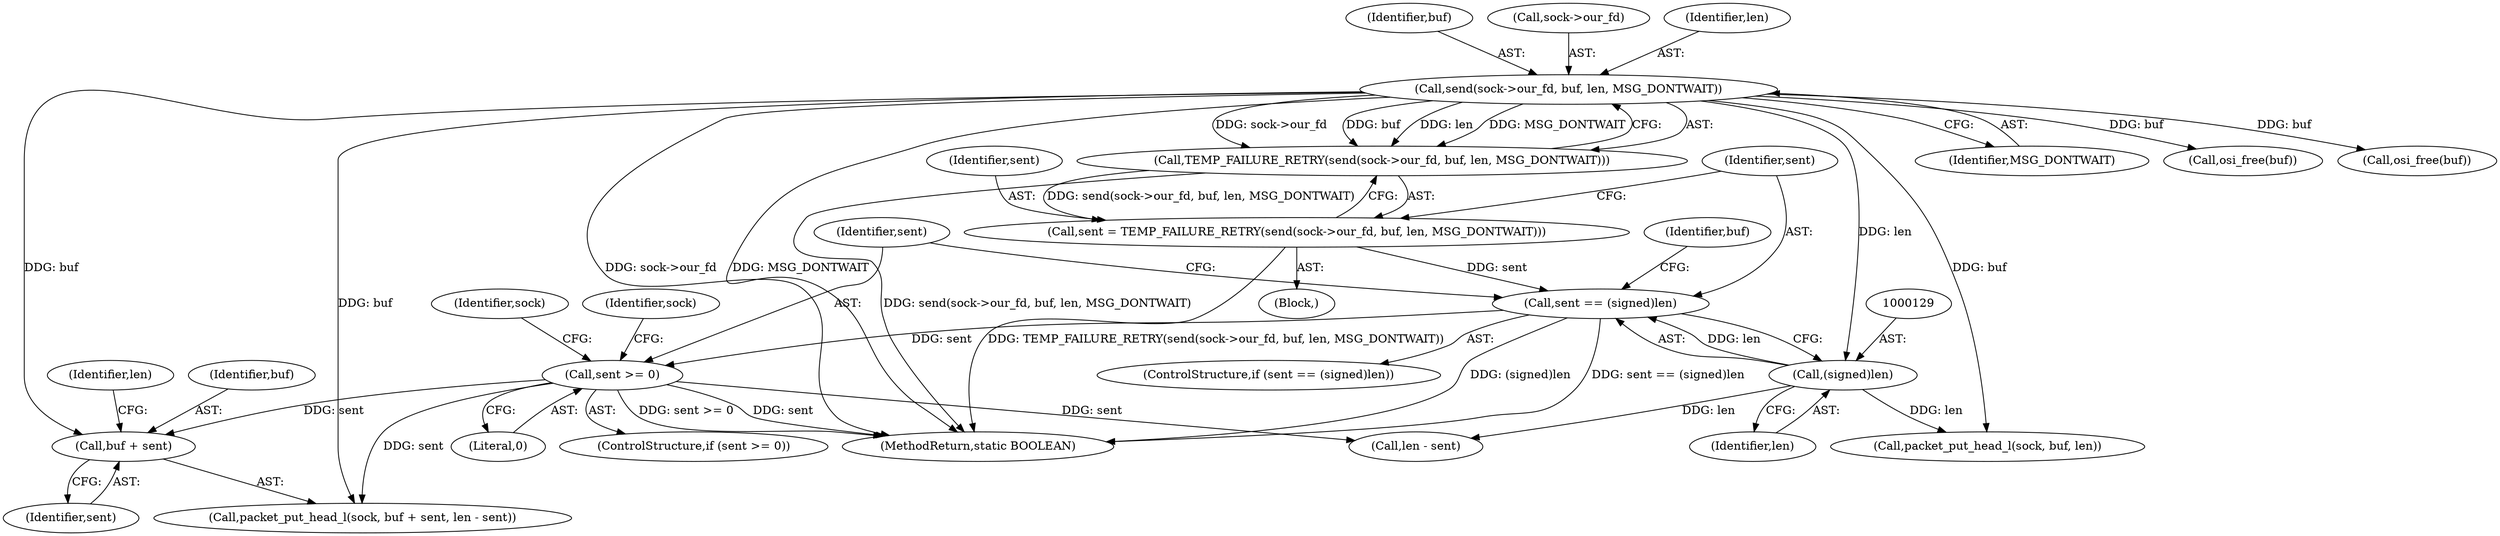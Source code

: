 digraph "0_Android_472271b153c5dc53c28beac55480a8d8434b2d5c_31@pointer" {
"1000141" [label="(Call,buf + sent)"];
"1000118" [label="(Call,send(sock->our_fd, buf, len, MSG_DONTWAIT))"];
"1000135" [label="(Call,sent >= 0)"];
"1000126" [label="(Call,sent == (signed)len)"];
"1000115" [label="(Call,sent = TEMP_FAILURE_RETRY(send(sock->our_fd, buf, len, MSG_DONTWAIT)))"];
"1000117" [label="(Call,TEMP_FAILURE_RETRY(send(sock->our_fd, buf, len, MSG_DONTWAIT)))"];
"1000128" [label="(Call,(signed)len)"];
"1000126" [label="(Call,sent == (signed)len)"];
"1000157" [label="(Identifier,sock)"];
"1000124" [label="(Identifier,MSG_DONTWAIT)"];
"1000147" [label="(Call,osi_free(buf))"];
"1000113" [label="(Block,)"];
"1000145" [label="(Identifier,len)"];
"1000132" [label="(Identifier,buf)"];
"1000130" [label="(Identifier,len)"];
"1000115" [label="(Call,sent = TEMP_FAILURE_RETRY(send(sock->our_fd, buf, len, MSG_DONTWAIT)))"];
"1000140" [label="(Identifier,sock)"];
"1000122" [label="(Identifier,buf)"];
"1000116" [label="(Identifier,sent)"];
"1000131" [label="(Call,osi_free(buf))"];
"1000176" [label="(MethodReturn,static BOOLEAN)"];
"1000137" [label="(Literal,0)"];
"1000118" [label="(Call,send(sock->our_fd, buf, len, MSG_DONTWAIT))"];
"1000135" [label="(Call,sent >= 0)"];
"1000156" [label="(Call,packet_put_head_l(sock, buf, len))"];
"1000136" [label="(Identifier,sent)"];
"1000119" [label="(Call,sock->our_fd)"];
"1000144" [label="(Call,len - sent)"];
"1000142" [label="(Identifier,buf)"];
"1000139" [label="(Call,packet_put_head_l(sock, buf + sent, len - sent))"];
"1000117" [label="(Call,TEMP_FAILURE_RETRY(send(sock->our_fd, buf, len, MSG_DONTWAIT)))"];
"1000127" [label="(Identifier,sent)"];
"1000123" [label="(Identifier,len)"];
"1000141" [label="(Call,buf + sent)"];
"1000143" [label="(Identifier,sent)"];
"1000125" [label="(ControlStructure,if (sent == (signed)len))"];
"1000128" [label="(Call,(signed)len)"];
"1000134" [label="(ControlStructure,if (sent >= 0))"];
"1000141" -> "1000139"  [label="AST: "];
"1000141" -> "1000143"  [label="CFG: "];
"1000142" -> "1000141"  [label="AST: "];
"1000143" -> "1000141"  [label="AST: "];
"1000145" -> "1000141"  [label="CFG: "];
"1000118" -> "1000141"  [label="DDG: buf"];
"1000135" -> "1000141"  [label="DDG: sent"];
"1000118" -> "1000117"  [label="AST: "];
"1000118" -> "1000124"  [label="CFG: "];
"1000119" -> "1000118"  [label="AST: "];
"1000122" -> "1000118"  [label="AST: "];
"1000123" -> "1000118"  [label="AST: "];
"1000124" -> "1000118"  [label="AST: "];
"1000117" -> "1000118"  [label="CFG: "];
"1000118" -> "1000176"  [label="DDG: sock->our_fd"];
"1000118" -> "1000176"  [label="DDG: MSG_DONTWAIT"];
"1000118" -> "1000117"  [label="DDG: sock->our_fd"];
"1000118" -> "1000117"  [label="DDG: buf"];
"1000118" -> "1000117"  [label="DDG: len"];
"1000118" -> "1000117"  [label="DDG: MSG_DONTWAIT"];
"1000118" -> "1000128"  [label="DDG: len"];
"1000118" -> "1000131"  [label="DDG: buf"];
"1000118" -> "1000139"  [label="DDG: buf"];
"1000118" -> "1000147"  [label="DDG: buf"];
"1000118" -> "1000156"  [label="DDG: buf"];
"1000135" -> "1000134"  [label="AST: "];
"1000135" -> "1000137"  [label="CFG: "];
"1000136" -> "1000135"  [label="AST: "];
"1000137" -> "1000135"  [label="AST: "];
"1000140" -> "1000135"  [label="CFG: "];
"1000157" -> "1000135"  [label="CFG: "];
"1000135" -> "1000176"  [label="DDG: sent >= 0"];
"1000135" -> "1000176"  [label="DDG: sent"];
"1000126" -> "1000135"  [label="DDG: sent"];
"1000135" -> "1000139"  [label="DDG: sent"];
"1000135" -> "1000144"  [label="DDG: sent"];
"1000126" -> "1000125"  [label="AST: "];
"1000126" -> "1000128"  [label="CFG: "];
"1000127" -> "1000126"  [label="AST: "];
"1000128" -> "1000126"  [label="AST: "];
"1000132" -> "1000126"  [label="CFG: "];
"1000136" -> "1000126"  [label="CFG: "];
"1000126" -> "1000176"  [label="DDG: sent == (signed)len"];
"1000126" -> "1000176"  [label="DDG: (signed)len"];
"1000115" -> "1000126"  [label="DDG: sent"];
"1000128" -> "1000126"  [label="DDG: len"];
"1000115" -> "1000113"  [label="AST: "];
"1000115" -> "1000117"  [label="CFG: "];
"1000116" -> "1000115"  [label="AST: "];
"1000117" -> "1000115"  [label="AST: "];
"1000127" -> "1000115"  [label="CFG: "];
"1000115" -> "1000176"  [label="DDG: TEMP_FAILURE_RETRY(send(sock->our_fd, buf, len, MSG_DONTWAIT))"];
"1000117" -> "1000115"  [label="DDG: send(sock->our_fd, buf, len, MSG_DONTWAIT)"];
"1000117" -> "1000176"  [label="DDG: send(sock->our_fd, buf, len, MSG_DONTWAIT)"];
"1000128" -> "1000130"  [label="CFG: "];
"1000129" -> "1000128"  [label="AST: "];
"1000130" -> "1000128"  [label="AST: "];
"1000128" -> "1000144"  [label="DDG: len"];
"1000128" -> "1000156"  [label="DDG: len"];
}
